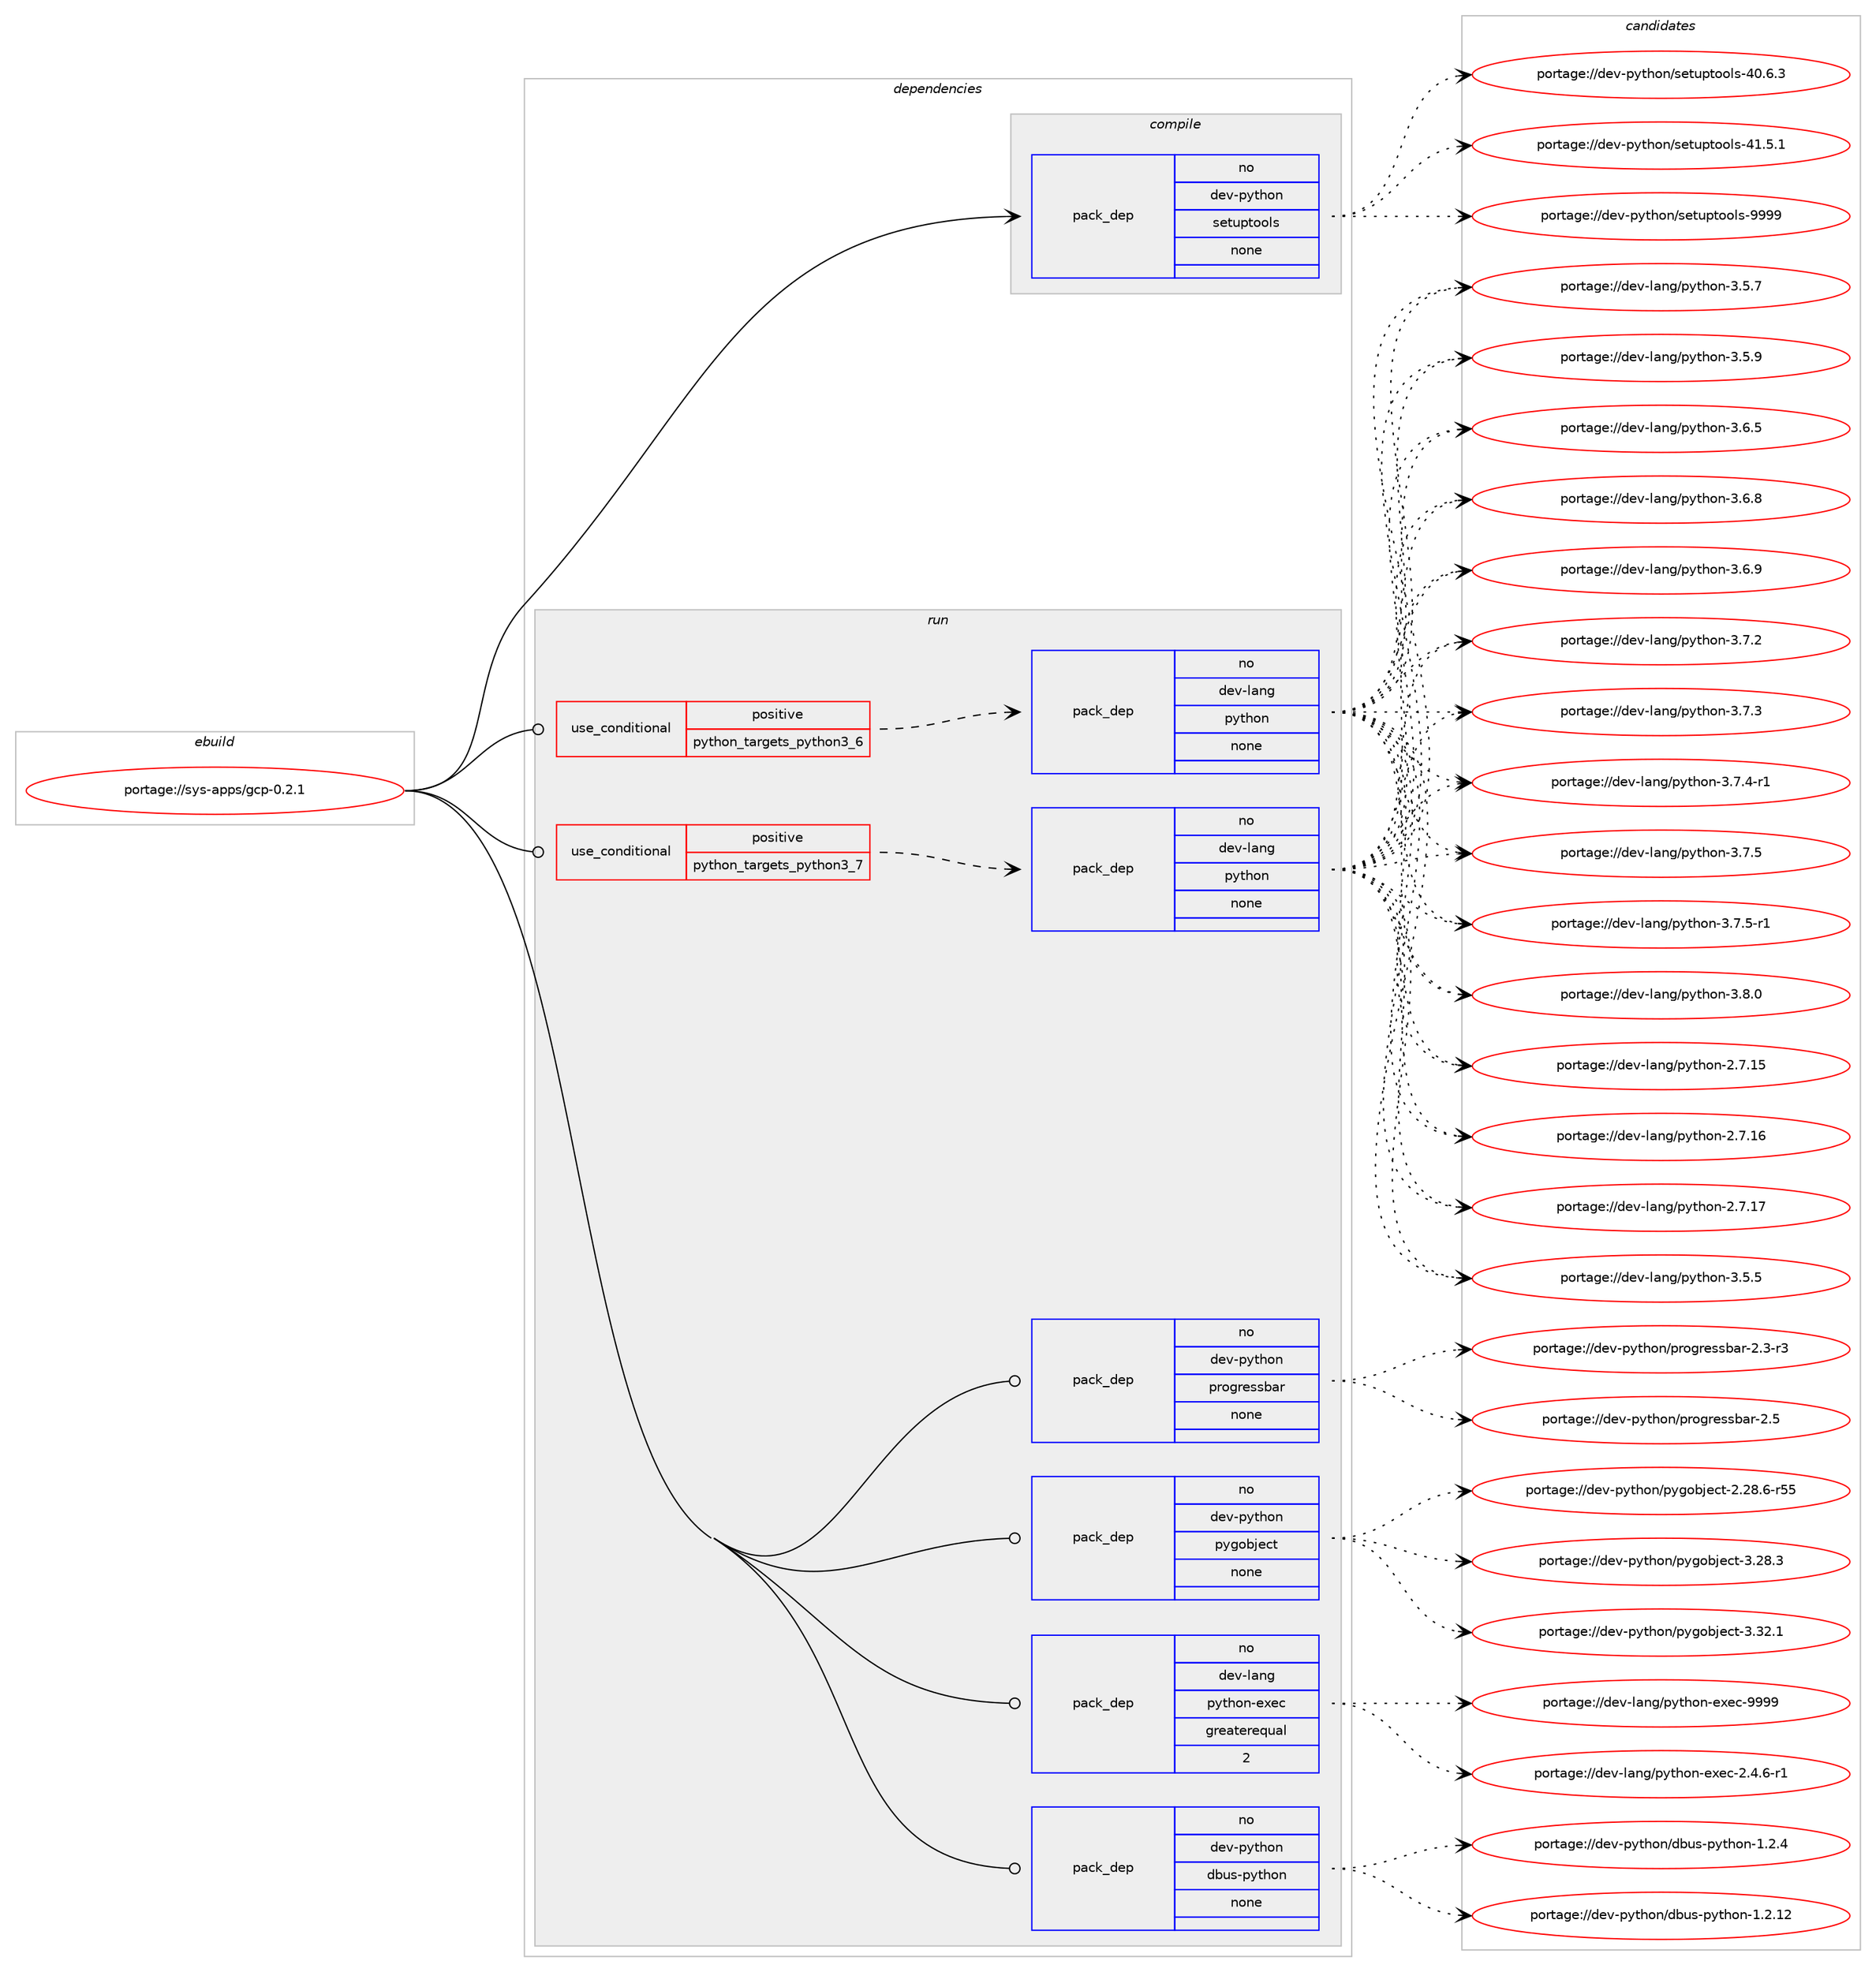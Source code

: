 digraph prolog {

# *************
# Graph options
# *************

newrank=true;
concentrate=true;
compound=true;
graph [rankdir=LR,fontname=Helvetica,fontsize=10,ranksep=1.5];#, ranksep=2.5, nodesep=0.2];
edge  [arrowhead=vee];
node  [fontname=Helvetica,fontsize=10];

# **********
# The ebuild
# **********

subgraph cluster_leftcol {
color=gray;
rank=same;
label=<<i>ebuild</i>>;
id [label="portage://sys-apps/gcp-0.2.1", color=red, width=4, href="../sys-apps/gcp-0.2.1.svg"];
}

# ****************
# The dependencies
# ****************

subgraph cluster_midcol {
color=gray;
label=<<i>dependencies</i>>;
subgraph cluster_compile {
fillcolor="#eeeeee";
style=filled;
label=<<i>compile</i>>;
subgraph pack302101 {
dependency408157 [label=<<TABLE BORDER="0" CELLBORDER="1" CELLSPACING="0" CELLPADDING="4" WIDTH="220"><TR><TD ROWSPAN="6" CELLPADDING="30">pack_dep</TD></TR><TR><TD WIDTH="110">no</TD></TR><TR><TD>dev-python</TD></TR><TR><TD>setuptools</TD></TR><TR><TD>none</TD></TR><TR><TD></TD></TR></TABLE>>, shape=none, color=blue];
}
id:e -> dependency408157:w [weight=20,style="solid",arrowhead="vee"];
}
subgraph cluster_compileandrun {
fillcolor="#eeeeee";
style=filled;
label=<<i>compile and run</i>>;
}
subgraph cluster_run {
fillcolor="#eeeeee";
style=filled;
label=<<i>run</i>>;
subgraph cond99233 {
dependency408158 [label=<<TABLE BORDER="0" CELLBORDER="1" CELLSPACING="0" CELLPADDING="4"><TR><TD ROWSPAN="3" CELLPADDING="10">use_conditional</TD></TR><TR><TD>positive</TD></TR><TR><TD>python_targets_python3_6</TD></TR></TABLE>>, shape=none, color=red];
subgraph pack302102 {
dependency408159 [label=<<TABLE BORDER="0" CELLBORDER="1" CELLSPACING="0" CELLPADDING="4" WIDTH="220"><TR><TD ROWSPAN="6" CELLPADDING="30">pack_dep</TD></TR><TR><TD WIDTH="110">no</TD></TR><TR><TD>dev-lang</TD></TR><TR><TD>python</TD></TR><TR><TD>none</TD></TR><TR><TD></TD></TR></TABLE>>, shape=none, color=blue];
}
dependency408158:e -> dependency408159:w [weight=20,style="dashed",arrowhead="vee"];
}
id:e -> dependency408158:w [weight=20,style="solid",arrowhead="odot"];
subgraph cond99234 {
dependency408160 [label=<<TABLE BORDER="0" CELLBORDER="1" CELLSPACING="0" CELLPADDING="4"><TR><TD ROWSPAN="3" CELLPADDING="10">use_conditional</TD></TR><TR><TD>positive</TD></TR><TR><TD>python_targets_python3_7</TD></TR></TABLE>>, shape=none, color=red];
subgraph pack302103 {
dependency408161 [label=<<TABLE BORDER="0" CELLBORDER="1" CELLSPACING="0" CELLPADDING="4" WIDTH="220"><TR><TD ROWSPAN="6" CELLPADDING="30">pack_dep</TD></TR><TR><TD WIDTH="110">no</TD></TR><TR><TD>dev-lang</TD></TR><TR><TD>python</TD></TR><TR><TD>none</TD></TR><TR><TD></TD></TR></TABLE>>, shape=none, color=blue];
}
dependency408160:e -> dependency408161:w [weight=20,style="dashed",arrowhead="vee"];
}
id:e -> dependency408160:w [weight=20,style="solid",arrowhead="odot"];
subgraph pack302104 {
dependency408162 [label=<<TABLE BORDER="0" CELLBORDER="1" CELLSPACING="0" CELLPADDING="4" WIDTH="220"><TR><TD ROWSPAN="6" CELLPADDING="30">pack_dep</TD></TR><TR><TD WIDTH="110">no</TD></TR><TR><TD>dev-lang</TD></TR><TR><TD>python-exec</TD></TR><TR><TD>greaterequal</TD></TR><TR><TD>2</TD></TR></TABLE>>, shape=none, color=blue];
}
id:e -> dependency408162:w [weight=20,style="solid",arrowhead="odot"];
subgraph pack302105 {
dependency408163 [label=<<TABLE BORDER="0" CELLBORDER="1" CELLSPACING="0" CELLPADDING="4" WIDTH="220"><TR><TD ROWSPAN="6" CELLPADDING="30">pack_dep</TD></TR><TR><TD WIDTH="110">no</TD></TR><TR><TD>dev-python</TD></TR><TR><TD>dbus-python</TD></TR><TR><TD>none</TD></TR><TR><TD></TD></TR></TABLE>>, shape=none, color=blue];
}
id:e -> dependency408163:w [weight=20,style="solid",arrowhead="odot"];
subgraph pack302106 {
dependency408164 [label=<<TABLE BORDER="0" CELLBORDER="1" CELLSPACING="0" CELLPADDING="4" WIDTH="220"><TR><TD ROWSPAN="6" CELLPADDING="30">pack_dep</TD></TR><TR><TD WIDTH="110">no</TD></TR><TR><TD>dev-python</TD></TR><TR><TD>progressbar</TD></TR><TR><TD>none</TD></TR><TR><TD></TD></TR></TABLE>>, shape=none, color=blue];
}
id:e -> dependency408164:w [weight=20,style="solid",arrowhead="odot"];
subgraph pack302107 {
dependency408165 [label=<<TABLE BORDER="0" CELLBORDER="1" CELLSPACING="0" CELLPADDING="4" WIDTH="220"><TR><TD ROWSPAN="6" CELLPADDING="30">pack_dep</TD></TR><TR><TD WIDTH="110">no</TD></TR><TR><TD>dev-python</TD></TR><TR><TD>pygobject</TD></TR><TR><TD>none</TD></TR><TR><TD></TD></TR></TABLE>>, shape=none, color=blue];
}
id:e -> dependency408165:w [weight=20,style="solid",arrowhead="odot"];
}
}

# **************
# The candidates
# **************

subgraph cluster_choices {
rank=same;
color=gray;
label=<<i>candidates</i>>;

subgraph choice302101 {
color=black;
nodesep=1;
choiceportage100101118451121211161041111104711510111611711211611111110811545524846544651 [label="portage://dev-python/setuptools-40.6.3", color=red, width=4,href="../dev-python/setuptools-40.6.3.svg"];
choiceportage100101118451121211161041111104711510111611711211611111110811545524946534649 [label="portage://dev-python/setuptools-41.5.1", color=red, width=4,href="../dev-python/setuptools-41.5.1.svg"];
choiceportage10010111845112121116104111110471151011161171121161111111081154557575757 [label="portage://dev-python/setuptools-9999", color=red, width=4,href="../dev-python/setuptools-9999.svg"];
dependency408157:e -> choiceportage100101118451121211161041111104711510111611711211611111110811545524846544651:w [style=dotted,weight="100"];
dependency408157:e -> choiceportage100101118451121211161041111104711510111611711211611111110811545524946534649:w [style=dotted,weight="100"];
dependency408157:e -> choiceportage10010111845112121116104111110471151011161171121161111111081154557575757:w [style=dotted,weight="100"];
}
subgraph choice302102 {
color=black;
nodesep=1;
choiceportage10010111845108971101034711212111610411111045504655464953 [label="portage://dev-lang/python-2.7.15", color=red, width=4,href="../dev-lang/python-2.7.15.svg"];
choiceportage10010111845108971101034711212111610411111045504655464954 [label="portage://dev-lang/python-2.7.16", color=red, width=4,href="../dev-lang/python-2.7.16.svg"];
choiceportage10010111845108971101034711212111610411111045504655464955 [label="portage://dev-lang/python-2.7.17", color=red, width=4,href="../dev-lang/python-2.7.17.svg"];
choiceportage100101118451089711010347112121116104111110455146534653 [label="portage://dev-lang/python-3.5.5", color=red, width=4,href="../dev-lang/python-3.5.5.svg"];
choiceportage100101118451089711010347112121116104111110455146534655 [label="portage://dev-lang/python-3.5.7", color=red, width=4,href="../dev-lang/python-3.5.7.svg"];
choiceportage100101118451089711010347112121116104111110455146534657 [label="portage://dev-lang/python-3.5.9", color=red, width=4,href="../dev-lang/python-3.5.9.svg"];
choiceportage100101118451089711010347112121116104111110455146544653 [label="portage://dev-lang/python-3.6.5", color=red, width=4,href="../dev-lang/python-3.6.5.svg"];
choiceportage100101118451089711010347112121116104111110455146544656 [label="portage://dev-lang/python-3.6.8", color=red, width=4,href="../dev-lang/python-3.6.8.svg"];
choiceportage100101118451089711010347112121116104111110455146544657 [label="portage://dev-lang/python-3.6.9", color=red, width=4,href="../dev-lang/python-3.6.9.svg"];
choiceportage100101118451089711010347112121116104111110455146554650 [label="portage://dev-lang/python-3.7.2", color=red, width=4,href="../dev-lang/python-3.7.2.svg"];
choiceportage100101118451089711010347112121116104111110455146554651 [label="portage://dev-lang/python-3.7.3", color=red, width=4,href="../dev-lang/python-3.7.3.svg"];
choiceportage1001011184510897110103471121211161041111104551465546524511449 [label="portage://dev-lang/python-3.7.4-r1", color=red, width=4,href="../dev-lang/python-3.7.4-r1.svg"];
choiceportage100101118451089711010347112121116104111110455146554653 [label="portage://dev-lang/python-3.7.5", color=red, width=4,href="../dev-lang/python-3.7.5.svg"];
choiceportage1001011184510897110103471121211161041111104551465546534511449 [label="portage://dev-lang/python-3.7.5-r1", color=red, width=4,href="../dev-lang/python-3.7.5-r1.svg"];
choiceportage100101118451089711010347112121116104111110455146564648 [label="portage://dev-lang/python-3.8.0", color=red, width=4,href="../dev-lang/python-3.8.0.svg"];
dependency408159:e -> choiceportage10010111845108971101034711212111610411111045504655464953:w [style=dotted,weight="100"];
dependency408159:e -> choiceportage10010111845108971101034711212111610411111045504655464954:w [style=dotted,weight="100"];
dependency408159:e -> choiceportage10010111845108971101034711212111610411111045504655464955:w [style=dotted,weight="100"];
dependency408159:e -> choiceportage100101118451089711010347112121116104111110455146534653:w [style=dotted,weight="100"];
dependency408159:e -> choiceportage100101118451089711010347112121116104111110455146534655:w [style=dotted,weight="100"];
dependency408159:e -> choiceportage100101118451089711010347112121116104111110455146534657:w [style=dotted,weight="100"];
dependency408159:e -> choiceportage100101118451089711010347112121116104111110455146544653:w [style=dotted,weight="100"];
dependency408159:e -> choiceportage100101118451089711010347112121116104111110455146544656:w [style=dotted,weight="100"];
dependency408159:e -> choiceportage100101118451089711010347112121116104111110455146544657:w [style=dotted,weight="100"];
dependency408159:e -> choiceportage100101118451089711010347112121116104111110455146554650:w [style=dotted,weight="100"];
dependency408159:e -> choiceportage100101118451089711010347112121116104111110455146554651:w [style=dotted,weight="100"];
dependency408159:e -> choiceportage1001011184510897110103471121211161041111104551465546524511449:w [style=dotted,weight="100"];
dependency408159:e -> choiceportage100101118451089711010347112121116104111110455146554653:w [style=dotted,weight="100"];
dependency408159:e -> choiceportage1001011184510897110103471121211161041111104551465546534511449:w [style=dotted,weight="100"];
dependency408159:e -> choiceportage100101118451089711010347112121116104111110455146564648:w [style=dotted,weight="100"];
}
subgraph choice302103 {
color=black;
nodesep=1;
choiceportage10010111845108971101034711212111610411111045504655464953 [label="portage://dev-lang/python-2.7.15", color=red, width=4,href="../dev-lang/python-2.7.15.svg"];
choiceportage10010111845108971101034711212111610411111045504655464954 [label="portage://dev-lang/python-2.7.16", color=red, width=4,href="../dev-lang/python-2.7.16.svg"];
choiceportage10010111845108971101034711212111610411111045504655464955 [label="portage://dev-lang/python-2.7.17", color=red, width=4,href="../dev-lang/python-2.7.17.svg"];
choiceportage100101118451089711010347112121116104111110455146534653 [label="portage://dev-lang/python-3.5.5", color=red, width=4,href="../dev-lang/python-3.5.5.svg"];
choiceportage100101118451089711010347112121116104111110455146534655 [label="portage://dev-lang/python-3.5.7", color=red, width=4,href="../dev-lang/python-3.5.7.svg"];
choiceportage100101118451089711010347112121116104111110455146534657 [label="portage://dev-lang/python-3.5.9", color=red, width=4,href="../dev-lang/python-3.5.9.svg"];
choiceportage100101118451089711010347112121116104111110455146544653 [label="portage://dev-lang/python-3.6.5", color=red, width=4,href="../dev-lang/python-3.6.5.svg"];
choiceportage100101118451089711010347112121116104111110455146544656 [label="portage://dev-lang/python-3.6.8", color=red, width=4,href="../dev-lang/python-3.6.8.svg"];
choiceportage100101118451089711010347112121116104111110455146544657 [label="portage://dev-lang/python-3.6.9", color=red, width=4,href="../dev-lang/python-3.6.9.svg"];
choiceportage100101118451089711010347112121116104111110455146554650 [label="portage://dev-lang/python-3.7.2", color=red, width=4,href="../dev-lang/python-3.7.2.svg"];
choiceportage100101118451089711010347112121116104111110455146554651 [label="portage://dev-lang/python-3.7.3", color=red, width=4,href="../dev-lang/python-3.7.3.svg"];
choiceportage1001011184510897110103471121211161041111104551465546524511449 [label="portage://dev-lang/python-3.7.4-r1", color=red, width=4,href="../dev-lang/python-3.7.4-r1.svg"];
choiceportage100101118451089711010347112121116104111110455146554653 [label="portage://dev-lang/python-3.7.5", color=red, width=4,href="../dev-lang/python-3.7.5.svg"];
choiceportage1001011184510897110103471121211161041111104551465546534511449 [label="portage://dev-lang/python-3.7.5-r1", color=red, width=4,href="../dev-lang/python-3.7.5-r1.svg"];
choiceportage100101118451089711010347112121116104111110455146564648 [label="portage://dev-lang/python-3.8.0", color=red, width=4,href="../dev-lang/python-3.8.0.svg"];
dependency408161:e -> choiceportage10010111845108971101034711212111610411111045504655464953:w [style=dotted,weight="100"];
dependency408161:e -> choiceportage10010111845108971101034711212111610411111045504655464954:w [style=dotted,weight="100"];
dependency408161:e -> choiceportage10010111845108971101034711212111610411111045504655464955:w [style=dotted,weight="100"];
dependency408161:e -> choiceportage100101118451089711010347112121116104111110455146534653:w [style=dotted,weight="100"];
dependency408161:e -> choiceportage100101118451089711010347112121116104111110455146534655:w [style=dotted,weight="100"];
dependency408161:e -> choiceportage100101118451089711010347112121116104111110455146534657:w [style=dotted,weight="100"];
dependency408161:e -> choiceportage100101118451089711010347112121116104111110455146544653:w [style=dotted,weight="100"];
dependency408161:e -> choiceportage100101118451089711010347112121116104111110455146544656:w [style=dotted,weight="100"];
dependency408161:e -> choiceportage100101118451089711010347112121116104111110455146544657:w [style=dotted,weight="100"];
dependency408161:e -> choiceportage100101118451089711010347112121116104111110455146554650:w [style=dotted,weight="100"];
dependency408161:e -> choiceportage100101118451089711010347112121116104111110455146554651:w [style=dotted,weight="100"];
dependency408161:e -> choiceportage1001011184510897110103471121211161041111104551465546524511449:w [style=dotted,weight="100"];
dependency408161:e -> choiceportage100101118451089711010347112121116104111110455146554653:w [style=dotted,weight="100"];
dependency408161:e -> choiceportage1001011184510897110103471121211161041111104551465546534511449:w [style=dotted,weight="100"];
dependency408161:e -> choiceportage100101118451089711010347112121116104111110455146564648:w [style=dotted,weight="100"];
}
subgraph choice302104 {
color=black;
nodesep=1;
choiceportage10010111845108971101034711212111610411111045101120101994550465246544511449 [label="portage://dev-lang/python-exec-2.4.6-r1", color=red, width=4,href="../dev-lang/python-exec-2.4.6-r1.svg"];
choiceportage10010111845108971101034711212111610411111045101120101994557575757 [label="portage://dev-lang/python-exec-9999", color=red, width=4,href="../dev-lang/python-exec-9999.svg"];
dependency408162:e -> choiceportage10010111845108971101034711212111610411111045101120101994550465246544511449:w [style=dotted,weight="100"];
dependency408162:e -> choiceportage10010111845108971101034711212111610411111045101120101994557575757:w [style=dotted,weight="100"];
}
subgraph choice302105 {
color=black;
nodesep=1;
choiceportage1001011184511212111610411111047100981171154511212111610411111045494650464950 [label="portage://dev-python/dbus-python-1.2.12", color=red, width=4,href="../dev-python/dbus-python-1.2.12.svg"];
choiceportage10010111845112121116104111110471009811711545112121116104111110454946504652 [label="portage://dev-python/dbus-python-1.2.4", color=red, width=4,href="../dev-python/dbus-python-1.2.4.svg"];
dependency408163:e -> choiceportage1001011184511212111610411111047100981171154511212111610411111045494650464950:w [style=dotted,weight="100"];
dependency408163:e -> choiceportage10010111845112121116104111110471009811711545112121116104111110454946504652:w [style=dotted,weight="100"];
}
subgraph choice302106 {
color=black;
nodesep=1;
choiceportage10010111845112121116104111110471121141111031141011151159897114455046514511451 [label="portage://dev-python/progressbar-2.3-r3", color=red, width=4,href="../dev-python/progressbar-2.3-r3.svg"];
choiceportage1001011184511212111610411111047112114111103114101115115989711445504653 [label="portage://dev-python/progressbar-2.5", color=red, width=4,href="../dev-python/progressbar-2.5.svg"];
dependency408164:e -> choiceportage10010111845112121116104111110471121141111031141011151159897114455046514511451:w [style=dotted,weight="100"];
dependency408164:e -> choiceportage1001011184511212111610411111047112114111103114101115115989711445504653:w [style=dotted,weight="100"];
}
subgraph choice302107 {
color=black;
nodesep=1;
choiceportage1001011184511212111610411111047112121103111981061019911645504650564654451145353 [label="portage://dev-python/pygobject-2.28.6-r55", color=red, width=4,href="../dev-python/pygobject-2.28.6-r55.svg"];
choiceportage1001011184511212111610411111047112121103111981061019911645514650564651 [label="portage://dev-python/pygobject-3.28.3", color=red, width=4,href="../dev-python/pygobject-3.28.3.svg"];
choiceportage1001011184511212111610411111047112121103111981061019911645514651504649 [label="portage://dev-python/pygobject-3.32.1", color=red, width=4,href="../dev-python/pygobject-3.32.1.svg"];
dependency408165:e -> choiceportage1001011184511212111610411111047112121103111981061019911645504650564654451145353:w [style=dotted,weight="100"];
dependency408165:e -> choiceportage1001011184511212111610411111047112121103111981061019911645514650564651:w [style=dotted,weight="100"];
dependency408165:e -> choiceportage1001011184511212111610411111047112121103111981061019911645514651504649:w [style=dotted,weight="100"];
}
}

}
